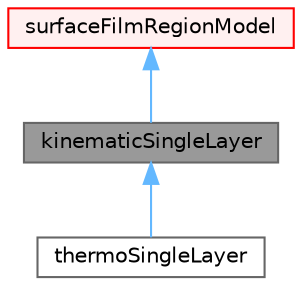 digraph "kinematicSingleLayer"
{
 // LATEX_PDF_SIZE
  bgcolor="transparent";
  edge [fontname=Helvetica,fontsize=10,labelfontname=Helvetica,labelfontsize=10];
  node [fontname=Helvetica,fontsize=10,shape=box,height=0.2,width=0.4];
  Node1 [id="Node000001",label="kinematicSingleLayer",height=0.2,width=0.4,color="gray40", fillcolor="grey60", style="filled", fontcolor="black",tooltip="Kinematic form of single-cell layer surface film model."];
  Node2 -> Node1 [id="edge1_Node000001_Node000002",dir="back",color="steelblue1",style="solid",tooltip=" "];
  Node2 [id="Node000002",label="surfaceFilmRegionModel",height=0.2,width=0.4,color="red", fillcolor="#FFF0F0", style="filled",URL="$classFoam_1_1regionModels_1_1surfaceFilmModels_1_1surfaceFilmRegionModel.html",tooltip="Base class for surface film models."];
  Node1 -> Node15 [id="edge2_Node000001_Node000015",dir="back",color="steelblue1",style="solid",tooltip=" "];
  Node15 [id="Node000015",label="thermoSingleLayer",height=0.2,width=0.4,color="gray40", fillcolor="white", style="filled",URL="$classFoam_1_1regionModels_1_1surfaceFilmModels_1_1thermoSingleLayer.html",tooltip="Thermodynamic form of single-cell layer surface film model."];
}
